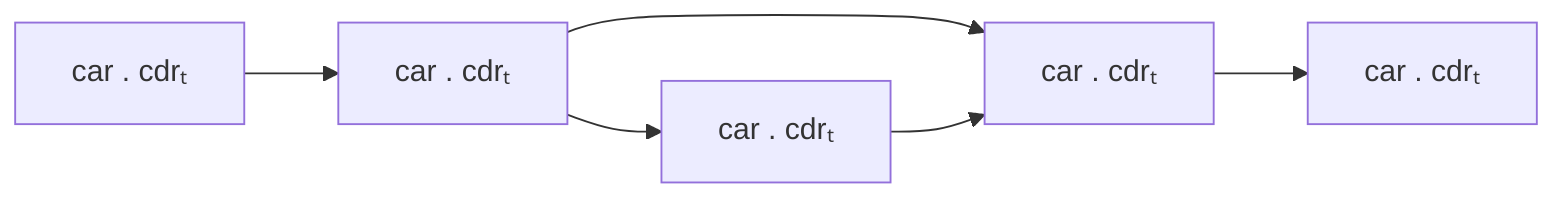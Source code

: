 flowchart LR
  c0["car . cdrₜ"] --> c1["car . cdrₜ"] --> c2["car . cdrₜ"]
  c1 --> c3["car . cdrₜ"] --> c2["car . cdrₜ"]
  c2 --> c4["car . cdrₜ"]